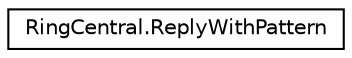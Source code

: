 digraph "Graphical Class Hierarchy"
{
 // LATEX_PDF_SIZE
  edge [fontname="Helvetica",fontsize="10",labelfontname="Helvetica",labelfontsize="10"];
  node [fontname="Helvetica",fontsize="10",shape=record];
  rankdir="LR";
  Node0 [label="RingCentral.ReplyWithPattern",height=0.2,width=0.4,color="black", fillcolor="white", style="filled",URL="$classRingCentral_1_1ReplyWithPattern.html",tooltip=" "];
}
